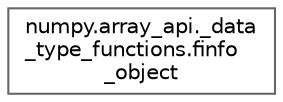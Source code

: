 digraph "Graphical Class Hierarchy"
{
 // LATEX_PDF_SIZE
  bgcolor="transparent";
  edge [fontname=Helvetica,fontsize=10,labelfontname=Helvetica,labelfontsize=10];
  node [fontname=Helvetica,fontsize=10,shape=box,height=0.2,width=0.4];
  rankdir="LR";
  Node0 [id="Node000000",label="numpy.array_api._data\l_type_functions.finfo\l_object",height=0.2,width=0.4,color="grey40", fillcolor="white", style="filled",URL="$d8/d6b/classnumpy_1_1array__api_1_1__data__type__functions_1_1finfo__object.html",tooltip=" "];
}
